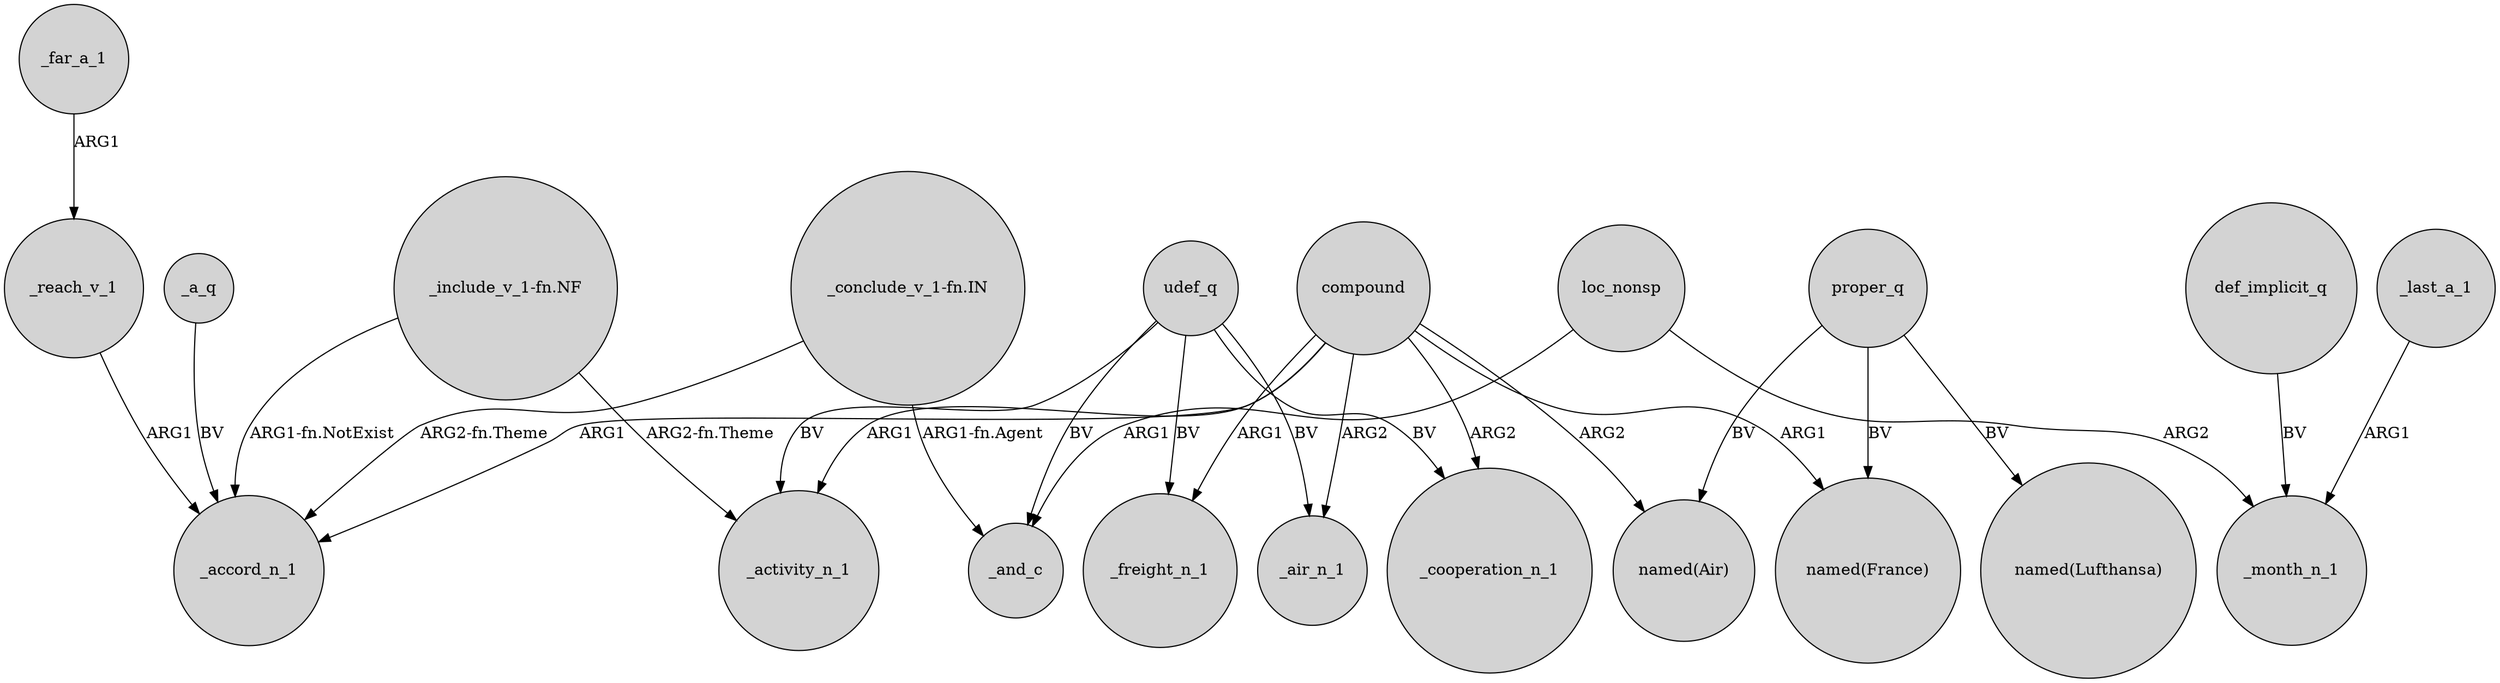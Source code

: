digraph {
	node [shape=circle style=filled]
	loc_nonsp -> _and_c [label=ARG1]
	_a_q -> _accord_n_1 [label=BV]
	udef_q -> _air_n_1 [label=BV]
	def_implicit_q -> _month_n_1 [label=BV]
	compound -> _accord_n_1 [label=ARG1]
	compound -> _freight_n_1 [label=ARG1]
	udef_q -> _activity_n_1 [label=BV]
	"_conclude_v_1-fn.IN" -> _accord_n_1 [label="ARG2-fn.Theme"]
	compound -> _cooperation_n_1 [label=ARG2]
	proper_q -> "named(Air)" [label=BV]
	proper_q -> "named(France)" [label=BV]
	compound -> "named(Air)" [label=ARG2]
	_far_a_1 -> _reach_v_1 [label=ARG1]
	proper_q -> "named(Lufthansa)" [label=BV]
	compound -> "named(France)" [label=ARG1]
	"_include_v_1-fn.NF" -> _accord_n_1 [label="ARG1-fn.NotExist"]
	"_include_v_1-fn.NF" -> _activity_n_1 [label="ARG2-fn.Theme"]
	compound -> _activity_n_1 [label=ARG1]
	udef_q -> _freight_n_1 [label=BV]
	_reach_v_1 -> _accord_n_1 [label=ARG1]
	udef_q -> _cooperation_n_1 [label=BV]
	compound -> _air_n_1 [label=ARG2]
	_last_a_1 -> _month_n_1 [label=ARG1]
	loc_nonsp -> _month_n_1 [label=ARG2]
	udef_q -> _and_c [label=BV]
	"_conclude_v_1-fn.IN" -> _and_c [label="ARG1-fn.Agent"]
}
